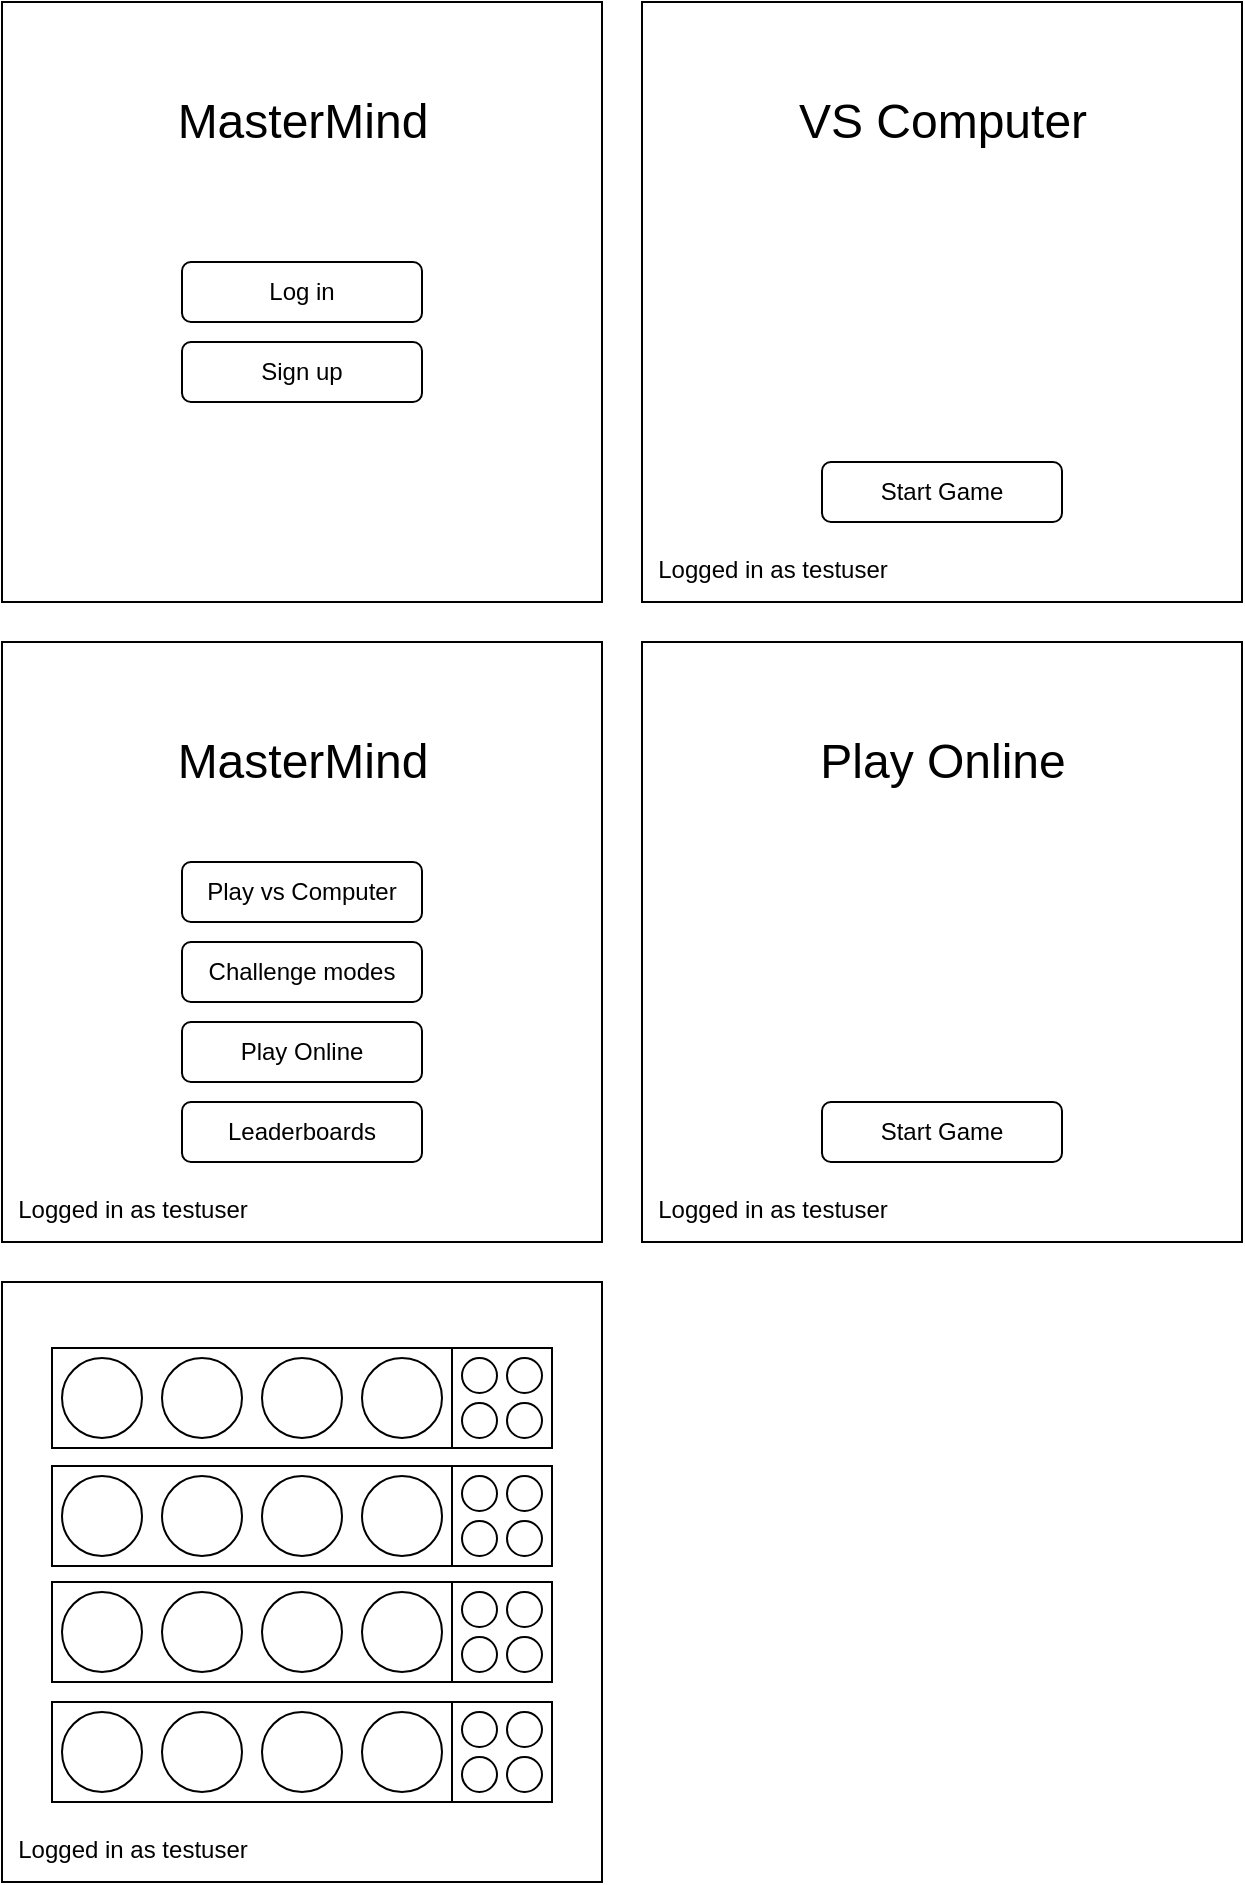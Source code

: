 <mxfile version="18.0.5" type="github"><diagram id="fPMPyYshQ41mcHCS2NZN" name="Page-1"><mxGraphModel dx="1038" dy="617" grid="1" gridSize="10" guides="1" tooltips="1" connect="1" arrows="1" fold="1" page="1" pageScale="1" pageWidth="827" pageHeight="1169" math="0" shadow="0"><root><mxCell id="0"/><mxCell id="1" parent="0"/><mxCell id="L5rqq4pgs3yzmCQWjZke-1" value="" style="whiteSpace=wrap;html=1;aspect=fixed;" parent="1" vertex="1"><mxGeometry width="300" height="300" as="geometry"/></mxCell><mxCell id="L5rqq4pgs3yzmCQWjZke-4" value="Sign up" style="rounded=1;whiteSpace=wrap;html=1;" parent="1" vertex="1"><mxGeometry x="90" y="170" width="120" height="30" as="geometry"/></mxCell><mxCell id="L5rqq4pgs3yzmCQWjZke-5" value="Log in" style="rounded=1;whiteSpace=wrap;html=1;" parent="1" vertex="1"><mxGeometry x="90" y="130" width="120" height="30" as="geometry"/></mxCell><mxCell id="L5rqq4pgs3yzmCQWjZke-6" value="&lt;font style=&quot;font-size: 24px;&quot;&gt;MasterMind&lt;/font&gt;" style="text;html=1;align=center;verticalAlign=middle;resizable=0;points=[];autosize=1;strokeColor=none;fillColor=none;" parent="1" vertex="1"><mxGeometry x="80" y="50" width="140" height="20" as="geometry"/></mxCell><mxCell id="L5rqq4pgs3yzmCQWjZke-7" value="" style="whiteSpace=wrap;html=1;aspect=fixed;" parent="1" vertex="1"><mxGeometry x="320" width="300" height="300" as="geometry"/></mxCell><mxCell id="L5rqq4pgs3yzmCQWjZke-8" value="&lt;font style=&quot;font-size: 24px;&quot;&gt;VS Computer&lt;/font&gt;" style="text;html=1;align=center;verticalAlign=middle;resizable=0;points=[];autosize=1;strokeColor=none;fillColor=none;" parent="1" vertex="1"><mxGeometry x="390" y="50" width="160" height="20" as="geometry"/></mxCell><mxCell id="L5rqq4pgs3yzmCQWjZke-9" value="&lt;font style=&quot;font-size: 12px;&quot;&gt;Logged in as testuser&lt;/font&gt;" style="text;html=1;align=center;verticalAlign=middle;resizable=0;points=[];autosize=1;strokeColor=none;fillColor=none;fontSize=24;" parent="1" vertex="1"><mxGeometry x="320" y="260" width="130" height="40" as="geometry"/></mxCell><mxCell id="L5rqq4pgs3yzmCQWjZke-10" value="Start Game" style="rounded=1;whiteSpace=wrap;html=1;" parent="1" vertex="1"><mxGeometry x="410" y="230" width="120" height="30" as="geometry"/></mxCell><mxCell id="L5rqq4pgs3yzmCQWjZke-13" value="" style="whiteSpace=wrap;html=1;aspect=fixed;" parent="1" vertex="1"><mxGeometry y="320" width="300" height="300" as="geometry"/></mxCell><mxCell id="L5rqq4pgs3yzmCQWjZke-14" value="&lt;font style=&quot;font-size: 24px;&quot;&gt;MasterMind&lt;/font&gt;" style="text;html=1;align=center;verticalAlign=middle;resizable=0;points=[];autosize=1;strokeColor=none;fillColor=none;" parent="1" vertex="1"><mxGeometry x="80" y="370" width="140" height="20" as="geometry"/></mxCell><mxCell id="L5rqq4pgs3yzmCQWjZke-15" value="&lt;font style=&quot;font-size: 12px;&quot;&gt;Logged in as testuser&lt;/font&gt;" style="text;html=1;align=center;verticalAlign=middle;resizable=0;points=[];autosize=1;strokeColor=none;fillColor=none;fontSize=24;" parent="1" vertex="1"><mxGeometry y="580" width="130" height="40" as="geometry"/></mxCell><mxCell id="L5rqq4pgs3yzmCQWjZke-16" value="Play vs Computer" style="rounded=1;whiteSpace=wrap;html=1;" parent="1" vertex="1"><mxGeometry x="90" y="430" width="120" height="30" as="geometry"/></mxCell><mxCell id="L5rqq4pgs3yzmCQWjZke-19" value="" style="whiteSpace=wrap;html=1;aspect=fixed;" parent="1" vertex="1"><mxGeometry x="320" y="320" width="300" height="300" as="geometry"/></mxCell><mxCell id="L5rqq4pgs3yzmCQWjZke-20" value="&lt;span style=&quot;font-size: 24px;&quot;&gt;Play Online&lt;/span&gt;" style="text;html=1;align=center;verticalAlign=middle;resizable=0;points=[];autosize=1;strokeColor=none;fillColor=none;" parent="1" vertex="1"><mxGeometry x="400" y="370" width="140" height="20" as="geometry"/></mxCell><mxCell id="L5rqq4pgs3yzmCQWjZke-21" value="&lt;font style=&quot;font-size: 12px;&quot;&gt;Logged in as testuser&lt;/font&gt;" style="text;html=1;align=center;verticalAlign=middle;resizable=0;points=[];autosize=1;strokeColor=none;fillColor=none;fontSize=24;" parent="1" vertex="1"><mxGeometry x="320" y="580" width="130" height="40" as="geometry"/></mxCell><mxCell id="L5rqq4pgs3yzmCQWjZke-29" value="Start Game" style="rounded=1;whiteSpace=wrap;html=1;" parent="1" vertex="1"><mxGeometry x="410" y="550" width="120" height="30" as="geometry"/></mxCell><mxCell id="L5rqq4pgs3yzmCQWjZke-34" value="Challenge modes" style="rounded=1;whiteSpace=wrap;html=1;" parent="1" vertex="1"><mxGeometry x="90" y="470" width="120" height="30" as="geometry"/></mxCell><mxCell id="L5rqq4pgs3yzmCQWjZke-35" value="Play Online&lt;span style=&quot;color: rgba(0, 0, 0, 0); font-family: monospace; font-size: 0px; text-align: start;&quot;&gt;%3CmxGraphModel%3E%3Croot%3E%3CmxCell%20id%3D%220%22%2F%3E%3CmxCell%20id%3D%221%22%20parent%3D%220%22%2F%3E%3CmxCell%20id%3D%222%22%20value%3D%22Play%20vs%20Computer%22%20style%3D%22rounded%3D1%3BwhiteSpace%3Dwrap%3Bhtml%3D1%3B%22%20vertex%3D%221%22%20parent%3D%221%22%3E%3CmxGeometry%20x%3D%2290%22%20y%3D%22430%22%20width%3D%22120%22%20height%3D%2230%22%20as%3D%22geometry%22%2F%3E%3C%2FmxCell%3E%3C%2Froot%3E%3C%2FmxGraphModel%3E&lt;/span&gt;" style="rounded=1;whiteSpace=wrap;html=1;" parent="1" vertex="1"><mxGeometry x="90" y="510" width="120" height="30" as="geometry"/></mxCell><mxCell id="L5rqq4pgs3yzmCQWjZke-36" value="Leaderboards" style="rounded=1;whiteSpace=wrap;html=1;" parent="1" vertex="1"><mxGeometry x="90" y="550" width="120" height="30" as="geometry"/></mxCell><mxCell id="gwZ9yu9MSjtOXnEEBH9e-1" value="" style="whiteSpace=wrap;html=1;aspect=fixed;" parent="1" vertex="1"><mxGeometry y="640" width="300" height="300" as="geometry"/></mxCell><mxCell id="gwZ9yu9MSjtOXnEEBH9e-3" value="&lt;font style=&quot;font-size: 12px;&quot;&gt;Logged in as testuser&lt;/font&gt;" style="text;html=1;align=center;verticalAlign=middle;resizable=0;points=[];autosize=1;strokeColor=none;fillColor=none;fontSize=24;" parent="1" vertex="1"><mxGeometry y="900" width="130" height="40" as="geometry"/></mxCell><mxCell id="gwZ9yu9MSjtOXnEEBH9e-23" value="" style="group" parent="1" vertex="1" connectable="0"><mxGeometry x="25" y="850" width="250" height="50" as="geometry"/></mxCell><mxCell id="gwZ9yu9MSjtOXnEEBH9e-21" value="" style="group" parent="gwZ9yu9MSjtOXnEEBH9e-23" vertex="1" connectable="0"><mxGeometry x="200" width="50" height="50" as="geometry"/></mxCell><mxCell id="gwZ9yu9MSjtOXnEEBH9e-7" value="" style="rounded=0;whiteSpace=wrap;html=1;" parent="gwZ9yu9MSjtOXnEEBH9e-21" vertex="1"><mxGeometry width="50" height="50" as="geometry"/></mxCell><mxCell id="gwZ9yu9MSjtOXnEEBH9e-16" value="" style="ellipse;whiteSpace=wrap;html=1;aspect=fixed;" parent="gwZ9yu9MSjtOXnEEBH9e-21" vertex="1"><mxGeometry x="5" y="5" width="17.5" height="17.5" as="geometry"/></mxCell><mxCell id="gwZ9yu9MSjtOXnEEBH9e-18" value="" style="ellipse;whiteSpace=wrap;html=1;aspect=fixed;" parent="gwZ9yu9MSjtOXnEEBH9e-21" vertex="1"><mxGeometry x="27.5" y="5" width="17.5" height="17.5" as="geometry"/></mxCell><mxCell id="gwZ9yu9MSjtOXnEEBH9e-19" value="" style="ellipse;whiteSpace=wrap;html=1;aspect=fixed;" parent="gwZ9yu9MSjtOXnEEBH9e-21" vertex="1"><mxGeometry x="5" y="27.5" width="17.5" height="17.5" as="geometry"/></mxCell><mxCell id="gwZ9yu9MSjtOXnEEBH9e-20" value="" style="ellipse;whiteSpace=wrap;html=1;aspect=fixed;" parent="gwZ9yu9MSjtOXnEEBH9e-21" vertex="1"><mxGeometry x="27.5" y="27.5" width="17.5" height="17.5" as="geometry"/></mxCell><mxCell id="gwZ9yu9MSjtOXnEEBH9e-22" value="" style="group" parent="gwZ9yu9MSjtOXnEEBH9e-23" vertex="1" connectable="0"><mxGeometry width="250" height="50" as="geometry"/></mxCell><mxCell id="gwZ9yu9MSjtOXnEEBH9e-6" value="" style="rounded=0;whiteSpace=wrap;html=1;" parent="gwZ9yu9MSjtOXnEEBH9e-22" vertex="1"><mxGeometry width="200" height="50" as="geometry"/></mxCell><mxCell id="gwZ9yu9MSjtOXnEEBH9e-11" value="" style="ellipse;whiteSpace=wrap;html=1;aspect=fixed;" parent="gwZ9yu9MSjtOXnEEBH9e-22" vertex="1"><mxGeometry x="5" y="5" width="40" height="40" as="geometry"/></mxCell><mxCell id="gwZ9yu9MSjtOXnEEBH9e-12" value="" style="ellipse;whiteSpace=wrap;html=1;aspect=fixed;" parent="gwZ9yu9MSjtOXnEEBH9e-22" vertex="1"><mxGeometry x="55" y="5" width="40" height="40" as="geometry"/></mxCell><mxCell id="gwZ9yu9MSjtOXnEEBH9e-13" value="" style="ellipse;whiteSpace=wrap;html=1;aspect=fixed;" parent="gwZ9yu9MSjtOXnEEBH9e-22" vertex="1"><mxGeometry x="105" y="5" width="40" height="40" as="geometry"/></mxCell><mxCell id="gwZ9yu9MSjtOXnEEBH9e-14" value="" style="ellipse;whiteSpace=wrap;html=1;aspect=fixed;" parent="gwZ9yu9MSjtOXnEEBH9e-22" vertex="1"><mxGeometry x="155" y="5" width="40" height="40" as="geometry"/></mxCell><mxCell id="gwZ9yu9MSjtOXnEEBH9e-24" value="" style="group" parent="gwZ9yu9MSjtOXnEEBH9e-22" vertex="1" connectable="0"><mxGeometry y="-60" width="250" height="50" as="geometry"/></mxCell><mxCell id="gwZ9yu9MSjtOXnEEBH9e-25" value="" style="group" parent="gwZ9yu9MSjtOXnEEBH9e-24" vertex="1" connectable="0"><mxGeometry x="200" width="50" height="50" as="geometry"/></mxCell><mxCell id="gwZ9yu9MSjtOXnEEBH9e-26" value="" style="rounded=0;whiteSpace=wrap;html=1;" parent="gwZ9yu9MSjtOXnEEBH9e-25" vertex="1"><mxGeometry width="50" height="50" as="geometry"/></mxCell><mxCell id="gwZ9yu9MSjtOXnEEBH9e-27" value="" style="ellipse;whiteSpace=wrap;html=1;aspect=fixed;" parent="gwZ9yu9MSjtOXnEEBH9e-25" vertex="1"><mxGeometry x="5" y="5" width="17.5" height="17.5" as="geometry"/></mxCell><mxCell id="gwZ9yu9MSjtOXnEEBH9e-28" value="" style="ellipse;whiteSpace=wrap;html=1;aspect=fixed;" parent="gwZ9yu9MSjtOXnEEBH9e-25" vertex="1"><mxGeometry x="27.5" y="5" width="17.5" height="17.5" as="geometry"/></mxCell><mxCell id="gwZ9yu9MSjtOXnEEBH9e-29" value="" style="ellipse;whiteSpace=wrap;html=1;aspect=fixed;" parent="gwZ9yu9MSjtOXnEEBH9e-25" vertex="1"><mxGeometry x="5" y="27.5" width="17.5" height="17.5" as="geometry"/></mxCell><mxCell id="gwZ9yu9MSjtOXnEEBH9e-30" value="" style="ellipse;whiteSpace=wrap;html=1;aspect=fixed;" parent="gwZ9yu9MSjtOXnEEBH9e-25" vertex="1"><mxGeometry x="27.5" y="27.5" width="17.5" height="17.5" as="geometry"/></mxCell><mxCell id="gwZ9yu9MSjtOXnEEBH9e-31" value="" style="group" parent="gwZ9yu9MSjtOXnEEBH9e-24" vertex="1" connectable="0"><mxGeometry width="250" height="50" as="geometry"/></mxCell><mxCell id="gwZ9yu9MSjtOXnEEBH9e-32" value="" style="rounded=0;whiteSpace=wrap;html=1;" parent="gwZ9yu9MSjtOXnEEBH9e-31" vertex="1"><mxGeometry width="200" height="50" as="geometry"/></mxCell><mxCell id="gwZ9yu9MSjtOXnEEBH9e-33" value="" style="ellipse;whiteSpace=wrap;html=1;aspect=fixed;" parent="gwZ9yu9MSjtOXnEEBH9e-31" vertex="1"><mxGeometry x="5" y="5" width="40" height="40" as="geometry"/></mxCell><mxCell id="gwZ9yu9MSjtOXnEEBH9e-34" value="" style="ellipse;whiteSpace=wrap;html=1;aspect=fixed;" parent="gwZ9yu9MSjtOXnEEBH9e-31" vertex="1"><mxGeometry x="55" y="5" width="40" height="40" as="geometry"/></mxCell><mxCell id="gwZ9yu9MSjtOXnEEBH9e-35" value="" style="ellipse;whiteSpace=wrap;html=1;aspect=fixed;" parent="gwZ9yu9MSjtOXnEEBH9e-31" vertex="1"><mxGeometry x="105" y="5" width="40" height="40" as="geometry"/></mxCell><mxCell id="gwZ9yu9MSjtOXnEEBH9e-36" value="" style="ellipse;whiteSpace=wrap;html=1;aspect=fixed;" parent="gwZ9yu9MSjtOXnEEBH9e-31" vertex="1"><mxGeometry x="155" y="5" width="40" height="40" as="geometry"/></mxCell><mxCell id="gwZ9yu9MSjtOXnEEBH9e-37" value="" style="group" parent="gwZ9yu9MSjtOXnEEBH9e-31" vertex="1" connectable="0"><mxGeometry y="-58" width="250" height="50" as="geometry"/></mxCell><mxCell id="gwZ9yu9MSjtOXnEEBH9e-38" value="" style="group" parent="gwZ9yu9MSjtOXnEEBH9e-37" vertex="1" connectable="0"><mxGeometry x="200" width="50" height="50" as="geometry"/></mxCell><mxCell id="gwZ9yu9MSjtOXnEEBH9e-39" value="" style="rounded=0;whiteSpace=wrap;html=1;" parent="gwZ9yu9MSjtOXnEEBH9e-38" vertex="1"><mxGeometry width="50" height="50" as="geometry"/></mxCell><mxCell id="gwZ9yu9MSjtOXnEEBH9e-40" value="" style="ellipse;whiteSpace=wrap;html=1;aspect=fixed;" parent="gwZ9yu9MSjtOXnEEBH9e-38" vertex="1"><mxGeometry x="5" y="5" width="17.5" height="17.5" as="geometry"/></mxCell><mxCell id="gwZ9yu9MSjtOXnEEBH9e-41" value="" style="ellipse;whiteSpace=wrap;html=1;aspect=fixed;" parent="gwZ9yu9MSjtOXnEEBH9e-38" vertex="1"><mxGeometry x="27.5" y="5" width="17.5" height="17.5" as="geometry"/></mxCell><mxCell id="gwZ9yu9MSjtOXnEEBH9e-42" value="" style="ellipse;whiteSpace=wrap;html=1;aspect=fixed;" parent="gwZ9yu9MSjtOXnEEBH9e-38" vertex="1"><mxGeometry x="5" y="27.5" width="17.5" height="17.5" as="geometry"/></mxCell><mxCell id="gwZ9yu9MSjtOXnEEBH9e-43" value="" style="ellipse;whiteSpace=wrap;html=1;aspect=fixed;" parent="gwZ9yu9MSjtOXnEEBH9e-38" vertex="1"><mxGeometry x="27.5" y="27.5" width="17.5" height="17.5" as="geometry"/></mxCell><mxCell id="gwZ9yu9MSjtOXnEEBH9e-44" value="" style="group" parent="gwZ9yu9MSjtOXnEEBH9e-37" vertex="1" connectable="0"><mxGeometry width="250" height="50" as="geometry"/></mxCell><mxCell id="gwZ9yu9MSjtOXnEEBH9e-45" value="" style="rounded=0;whiteSpace=wrap;html=1;" parent="gwZ9yu9MSjtOXnEEBH9e-44" vertex="1"><mxGeometry width="200" height="50" as="geometry"/></mxCell><mxCell id="gwZ9yu9MSjtOXnEEBH9e-46" value="" style="ellipse;whiteSpace=wrap;html=1;aspect=fixed;" parent="gwZ9yu9MSjtOXnEEBH9e-44" vertex="1"><mxGeometry x="5" y="5" width="40" height="40" as="geometry"/></mxCell><mxCell id="gwZ9yu9MSjtOXnEEBH9e-47" value="" style="ellipse;whiteSpace=wrap;html=1;aspect=fixed;" parent="gwZ9yu9MSjtOXnEEBH9e-44" vertex="1"><mxGeometry x="55" y="5" width="40" height="40" as="geometry"/></mxCell><mxCell id="gwZ9yu9MSjtOXnEEBH9e-48" value="" style="ellipse;whiteSpace=wrap;html=1;aspect=fixed;" parent="gwZ9yu9MSjtOXnEEBH9e-44" vertex="1"><mxGeometry x="105" y="5" width="40" height="40" as="geometry"/></mxCell><mxCell id="gwZ9yu9MSjtOXnEEBH9e-49" value="" style="ellipse;whiteSpace=wrap;html=1;aspect=fixed;" parent="gwZ9yu9MSjtOXnEEBH9e-44" vertex="1"><mxGeometry x="155" y="5" width="40" height="40" as="geometry"/></mxCell><mxCell id="gwZ9yu9MSjtOXnEEBH9e-50" value="" style="group" parent="gwZ9yu9MSjtOXnEEBH9e-44" vertex="1" connectable="0"><mxGeometry y="-59" width="250" height="50" as="geometry"/></mxCell><mxCell id="gwZ9yu9MSjtOXnEEBH9e-51" value="" style="group" parent="gwZ9yu9MSjtOXnEEBH9e-50" vertex="1" connectable="0"><mxGeometry x="200" width="50" height="50" as="geometry"/></mxCell><mxCell id="gwZ9yu9MSjtOXnEEBH9e-52" value="" style="rounded=0;whiteSpace=wrap;html=1;" parent="gwZ9yu9MSjtOXnEEBH9e-51" vertex="1"><mxGeometry width="50" height="50" as="geometry"/></mxCell><mxCell id="gwZ9yu9MSjtOXnEEBH9e-53" value="" style="ellipse;whiteSpace=wrap;html=1;aspect=fixed;" parent="gwZ9yu9MSjtOXnEEBH9e-51" vertex="1"><mxGeometry x="5" y="5" width="17.5" height="17.5" as="geometry"/></mxCell><mxCell id="gwZ9yu9MSjtOXnEEBH9e-54" value="" style="ellipse;whiteSpace=wrap;html=1;aspect=fixed;" parent="gwZ9yu9MSjtOXnEEBH9e-51" vertex="1"><mxGeometry x="27.5" y="5" width="17.5" height="17.5" as="geometry"/></mxCell><mxCell id="gwZ9yu9MSjtOXnEEBH9e-55" value="" style="ellipse;whiteSpace=wrap;html=1;aspect=fixed;" parent="gwZ9yu9MSjtOXnEEBH9e-51" vertex="1"><mxGeometry x="5" y="27.5" width="17.5" height="17.5" as="geometry"/></mxCell><mxCell id="gwZ9yu9MSjtOXnEEBH9e-56" value="" style="ellipse;whiteSpace=wrap;html=1;aspect=fixed;" parent="gwZ9yu9MSjtOXnEEBH9e-51" vertex="1"><mxGeometry x="27.5" y="27.5" width="17.5" height="17.5" as="geometry"/></mxCell><mxCell id="gwZ9yu9MSjtOXnEEBH9e-57" value="" style="group" parent="gwZ9yu9MSjtOXnEEBH9e-50" vertex="1" connectable="0"><mxGeometry width="200" height="50" as="geometry"/></mxCell><mxCell id="gwZ9yu9MSjtOXnEEBH9e-58" value="" style="rounded=0;whiteSpace=wrap;html=1;" parent="gwZ9yu9MSjtOXnEEBH9e-57" vertex="1"><mxGeometry width="200" height="50" as="geometry"/></mxCell><mxCell id="gwZ9yu9MSjtOXnEEBH9e-59" value="" style="ellipse;whiteSpace=wrap;html=1;aspect=fixed;" parent="gwZ9yu9MSjtOXnEEBH9e-57" vertex="1"><mxGeometry x="5" y="5" width="40" height="40" as="geometry"/></mxCell><mxCell id="gwZ9yu9MSjtOXnEEBH9e-60" value="" style="ellipse;whiteSpace=wrap;html=1;aspect=fixed;" parent="gwZ9yu9MSjtOXnEEBH9e-57" vertex="1"><mxGeometry x="55" y="5" width="40" height="40" as="geometry"/></mxCell><mxCell id="gwZ9yu9MSjtOXnEEBH9e-61" value="" style="ellipse;whiteSpace=wrap;html=1;aspect=fixed;" parent="gwZ9yu9MSjtOXnEEBH9e-57" vertex="1"><mxGeometry x="105" y="5" width="40" height="40" as="geometry"/></mxCell><mxCell id="gwZ9yu9MSjtOXnEEBH9e-62" value="" style="ellipse;whiteSpace=wrap;html=1;aspect=fixed;" parent="gwZ9yu9MSjtOXnEEBH9e-57" vertex="1"><mxGeometry x="155" y="5" width="40" height="40" as="geometry"/></mxCell></root></mxGraphModel></diagram></mxfile>